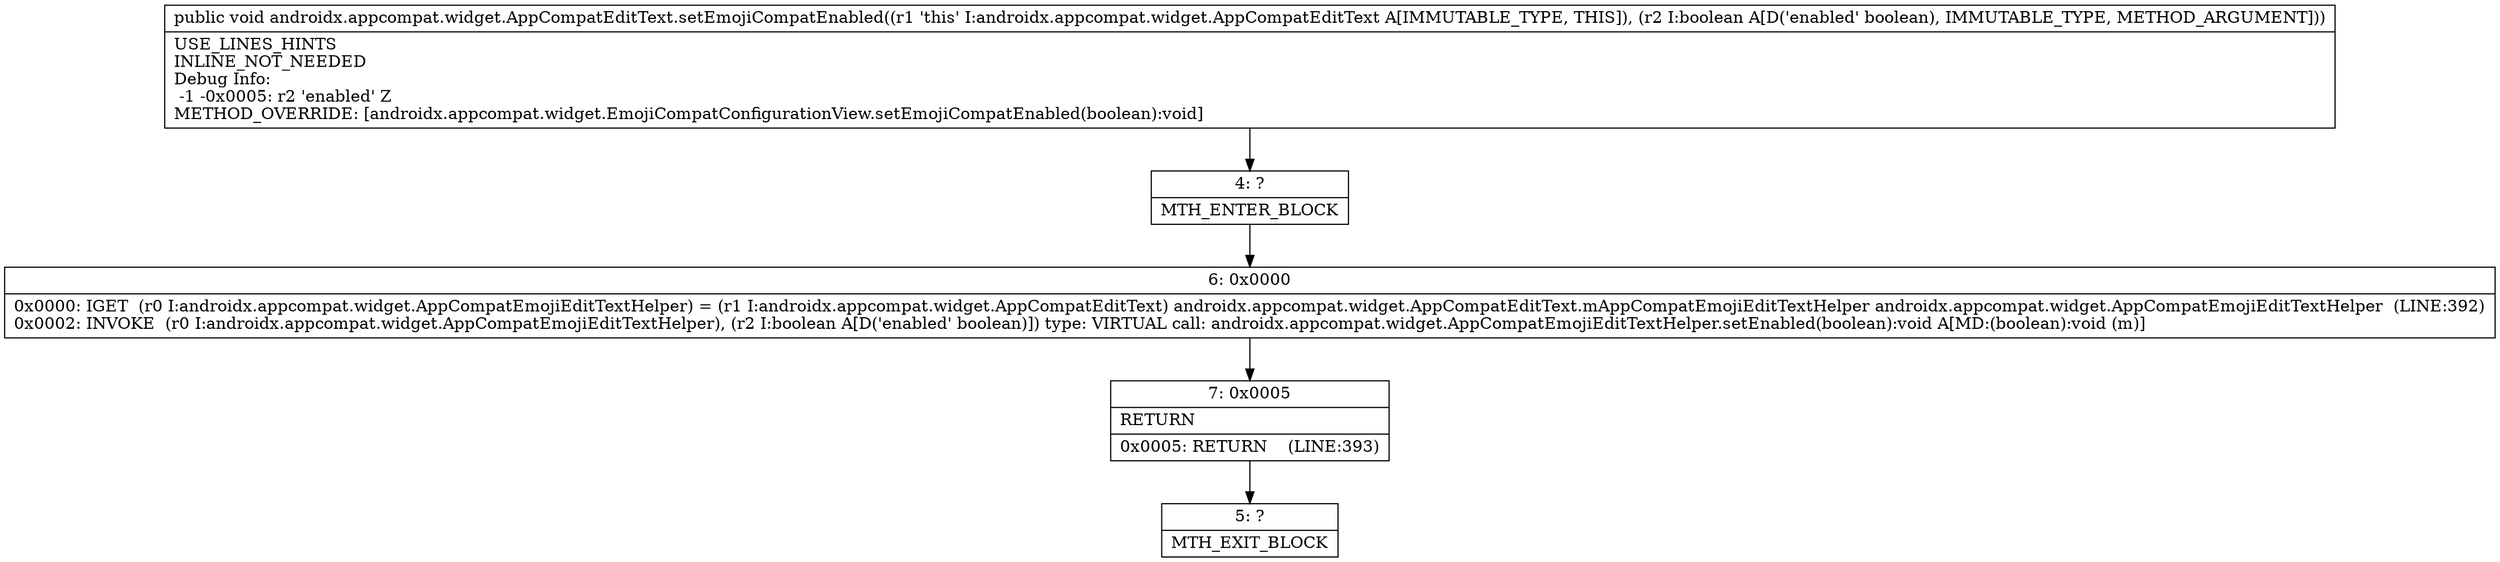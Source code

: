 digraph "CFG forandroidx.appcompat.widget.AppCompatEditText.setEmojiCompatEnabled(Z)V" {
Node_4 [shape=record,label="{4\:\ ?|MTH_ENTER_BLOCK\l}"];
Node_6 [shape=record,label="{6\:\ 0x0000|0x0000: IGET  (r0 I:androidx.appcompat.widget.AppCompatEmojiEditTextHelper) = (r1 I:androidx.appcompat.widget.AppCompatEditText) androidx.appcompat.widget.AppCompatEditText.mAppCompatEmojiEditTextHelper androidx.appcompat.widget.AppCompatEmojiEditTextHelper  (LINE:392)\l0x0002: INVOKE  (r0 I:androidx.appcompat.widget.AppCompatEmojiEditTextHelper), (r2 I:boolean A[D('enabled' boolean)]) type: VIRTUAL call: androidx.appcompat.widget.AppCompatEmojiEditTextHelper.setEnabled(boolean):void A[MD:(boolean):void (m)]\l}"];
Node_7 [shape=record,label="{7\:\ 0x0005|RETURN\l|0x0005: RETURN    (LINE:393)\l}"];
Node_5 [shape=record,label="{5\:\ ?|MTH_EXIT_BLOCK\l}"];
MethodNode[shape=record,label="{public void androidx.appcompat.widget.AppCompatEditText.setEmojiCompatEnabled((r1 'this' I:androidx.appcompat.widget.AppCompatEditText A[IMMUTABLE_TYPE, THIS]), (r2 I:boolean A[D('enabled' boolean), IMMUTABLE_TYPE, METHOD_ARGUMENT]))  | USE_LINES_HINTS\lINLINE_NOT_NEEDED\lDebug Info:\l  \-1 \-0x0005: r2 'enabled' Z\lMETHOD_OVERRIDE: [androidx.appcompat.widget.EmojiCompatConfigurationView.setEmojiCompatEnabled(boolean):void]\l}"];
MethodNode -> Node_4;Node_4 -> Node_6;
Node_6 -> Node_7;
Node_7 -> Node_5;
}

